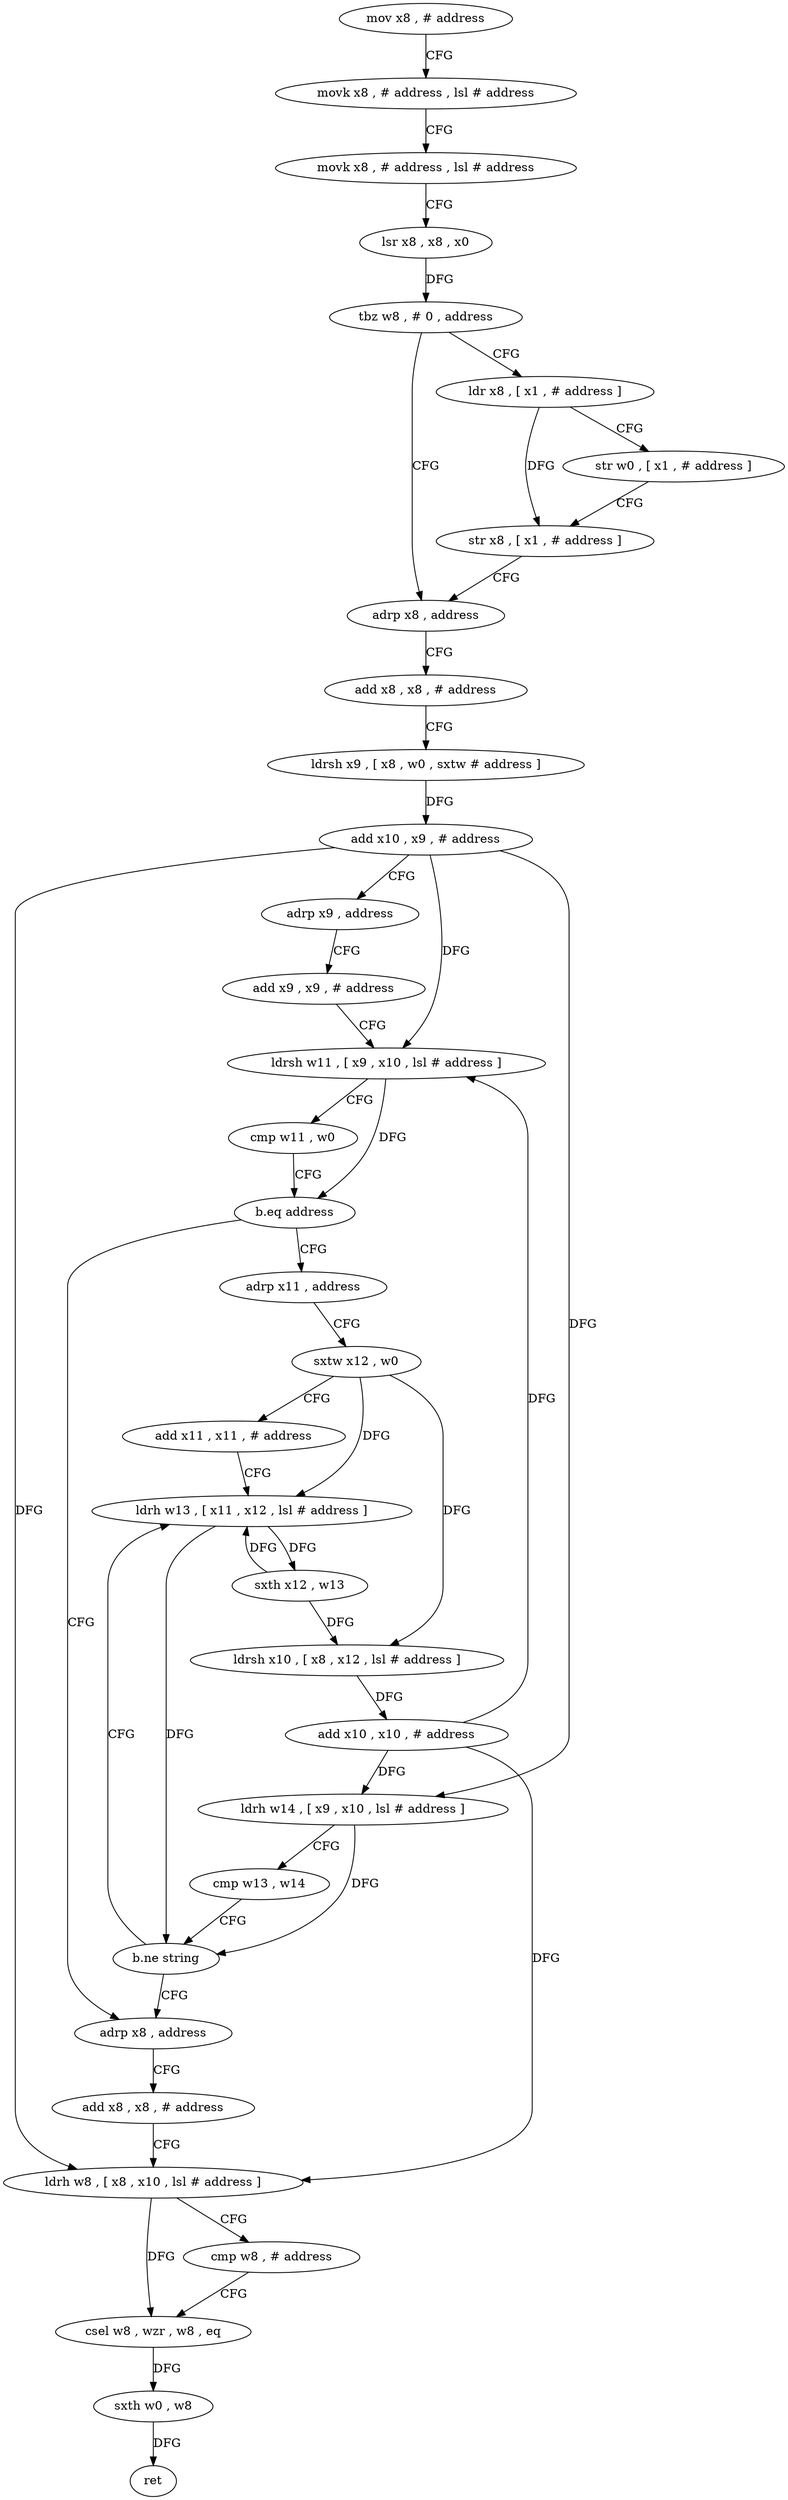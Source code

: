 digraph "func" {
"115440" [label = "mov x8 , # address" ]
"115444" [label = "movk x8 , # address , lsl # address" ]
"115448" [label = "movk x8 , # address , lsl # address" ]
"115452" [label = "lsr x8 , x8 , x0" ]
"115456" [label = "tbz w8 , # 0 , address" ]
"115472" [label = "adrp x8 , address" ]
"115460" [label = "ldr x8 , [ x1 , # address ]" ]
"115476" [label = "add x8 , x8 , # address" ]
"115480" [label = "ldrsh x9 , [ x8 , w0 , sxtw # address ]" ]
"115484" [label = "add x10 , x9 , # address" ]
"115488" [label = "adrp x9 , address" ]
"115492" [label = "add x9 , x9 , # address" ]
"115496" [label = "ldrsh w11 , [ x9 , x10 , lsl # address ]" ]
"115500" [label = "cmp w11 , w0" ]
"115504" [label = "b.eq address" ]
"115548" [label = "adrp x8 , address" ]
"115508" [label = "adrp x11 , address" ]
"115464" [label = "str w0 , [ x1 , # address ]" ]
"115468" [label = "str x8 , [ x1 , # address ]" ]
"115552" [label = "add x8 , x8 , # address" ]
"115556" [label = "ldrh w8 , [ x8 , x10 , lsl # address ]" ]
"115560" [label = "cmp w8 , # address" ]
"115564" [label = "csel w8 , wzr , w8 , eq" ]
"115568" [label = "sxth w0 , w8" ]
"115572" [label = "ret" ]
"115512" [label = "sxtw x12 , w0" ]
"115516" [label = "add x11 , x11 , # address" ]
"115520" [label = "ldrh w13 , [ x11 , x12 , lsl # address ]" ]
"115524" [label = "sxth x12 , w13" ]
"115528" [label = "ldrsh x10 , [ x8 , x12 , lsl # address ]" ]
"115532" [label = "add x10 , x10 , # address" ]
"115536" [label = "ldrh w14 , [ x9 , x10 , lsl # address ]" ]
"115540" [label = "cmp w13 , w14" ]
"115544" [label = "b.ne string" ]
"115440" -> "115444" [ label = "CFG" ]
"115444" -> "115448" [ label = "CFG" ]
"115448" -> "115452" [ label = "CFG" ]
"115452" -> "115456" [ label = "DFG" ]
"115456" -> "115472" [ label = "CFG" ]
"115456" -> "115460" [ label = "CFG" ]
"115472" -> "115476" [ label = "CFG" ]
"115460" -> "115464" [ label = "CFG" ]
"115460" -> "115468" [ label = "DFG" ]
"115476" -> "115480" [ label = "CFG" ]
"115480" -> "115484" [ label = "DFG" ]
"115484" -> "115488" [ label = "CFG" ]
"115484" -> "115496" [ label = "DFG" ]
"115484" -> "115556" [ label = "DFG" ]
"115484" -> "115536" [ label = "DFG" ]
"115488" -> "115492" [ label = "CFG" ]
"115492" -> "115496" [ label = "CFG" ]
"115496" -> "115500" [ label = "CFG" ]
"115496" -> "115504" [ label = "DFG" ]
"115500" -> "115504" [ label = "CFG" ]
"115504" -> "115548" [ label = "CFG" ]
"115504" -> "115508" [ label = "CFG" ]
"115548" -> "115552" [ label = "CFG" ]
"115508" -> "115512" [ label = "CFG" ]
"115464" -> "115468" [ label = "CFG" ]
"115468" -> "115472" [ label = "CFG" ]
"115552" -> "115556" [ label = "CFG" ]
"115556" -> "115560" [ label = "CFG" ]
"115556" -> "115564" [ label = "DFG" ]
"115560" -> "115564" [ label = "CFG" ]
"115564" -> "115568" [ label = "DFG" ]
"115568" -> "115572" [ label = "DFG" ]
"115512" -> "115516" [ label = "CFG" ]
"115512" -> "115520" [ label = "DFG" ]
"115512" -> "115528" [ label = "DFG" ]
"115516" -> "115520" [ label = "CFG" ]
"115520" -> "115524" [ label = "DFG" ]
"115520" -> "115544" [ label = "DFG" ]
"115524" -> "115528" [ label = "DFG" ]
"115524" -> "115520" [ label = "DFG" ]
"115528" -> "115532" [ label = "DFG" ]
"115532" -> "115536" [ label = "DFG" ]
"115532" -> "115496" [ label = "DFG" ]
"115532" -> "115556" [ label = "DFG" ]
"115536" -> "115540" [ label = "CFG" ]
"115536" -> "115544" [ label = "DFG" ]
"115540" -> "115544" [ label = "CFG" ]
"115544" -> "115520" [ label = "CFG" ]
"115544" -> "115548" [ label = "CFG" ]
}
